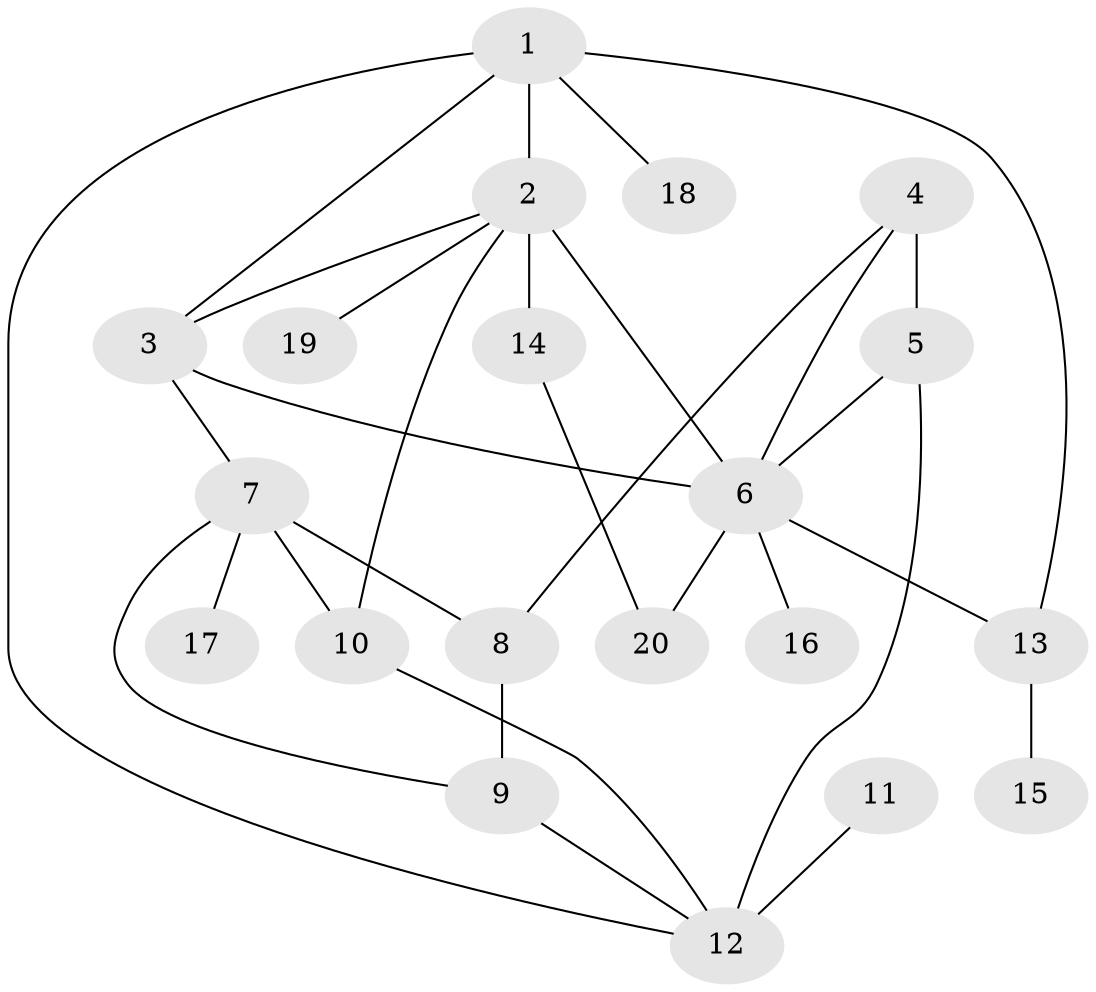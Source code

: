 // original degree distribution, {6: 0.015384615384615385, 5: 0.07692307692307693, 4: 0.09230769230769231, 9: 0.03076923076923077, 3: 0.046153846153846156, 10: 0.015384615384615385, 7: 0.03076923076923077, 1: 0.5230769230769231, 2: 0.16923076923076924}
// Generated by graph-tools (version 1.1) at 2025/52/03/04/25 22:52:13]
// undirected, 20 vertices, 30 edges
graph export_dot {
  node [color=gray90,style=filled];
  1;
  2;
  3;
  4;
  5;
  6;
  7;
  8;
  9;
  10;
  11;
  12;
  13;
  14;
  15;
  16;
  17;
  18;
  19;
  20;
  1 -- 2 [weight=1.0];
  1 -- 3 [weight=1.0];
  1 -- 12 [weight=1.0];
  1 -- 13 [weight=1.0];
  1 -- 18 [weight=1.0];
  2 -- 3 [weight=1.0];
  2 -- 6 [weight=5.0];
  2 -- 10 [weight=2.0];
  2 -- 14 [weight=2.0];
  2 -- 19 [weight=1.0];
  3 -- 6 [weight=1.0];
  3 -- 7 [weight=1.0];
  4 -- 5 [weight=6.0];
  4 -- 6 [weight=1.0];
  4 -- 8 [weight=1.0];
  5 -- 6 [weight=1.0];
  5 -- 12 [weight=1.0];
  6 -- 13 [weight=1.0];
  6 -- 16 [weight=1.0];
  6 -- 20 [weight=1.0];
  7 -- 8 [weight=1.0];
  7 -- 9 [weight=1.0];
  7 -- 10 [weight=2.0];
  7 -- 17 [weight=1.0];
  8 -- 9 [weight=1.0];
  9 -- 12 [weight=1.0];
  10 -- 12 [weight=1.0];
  11 -- 12 [weight=2.0];
  13 -- 15 [weight=2.0];
  14 -- 20 [weight=1.0];
}
